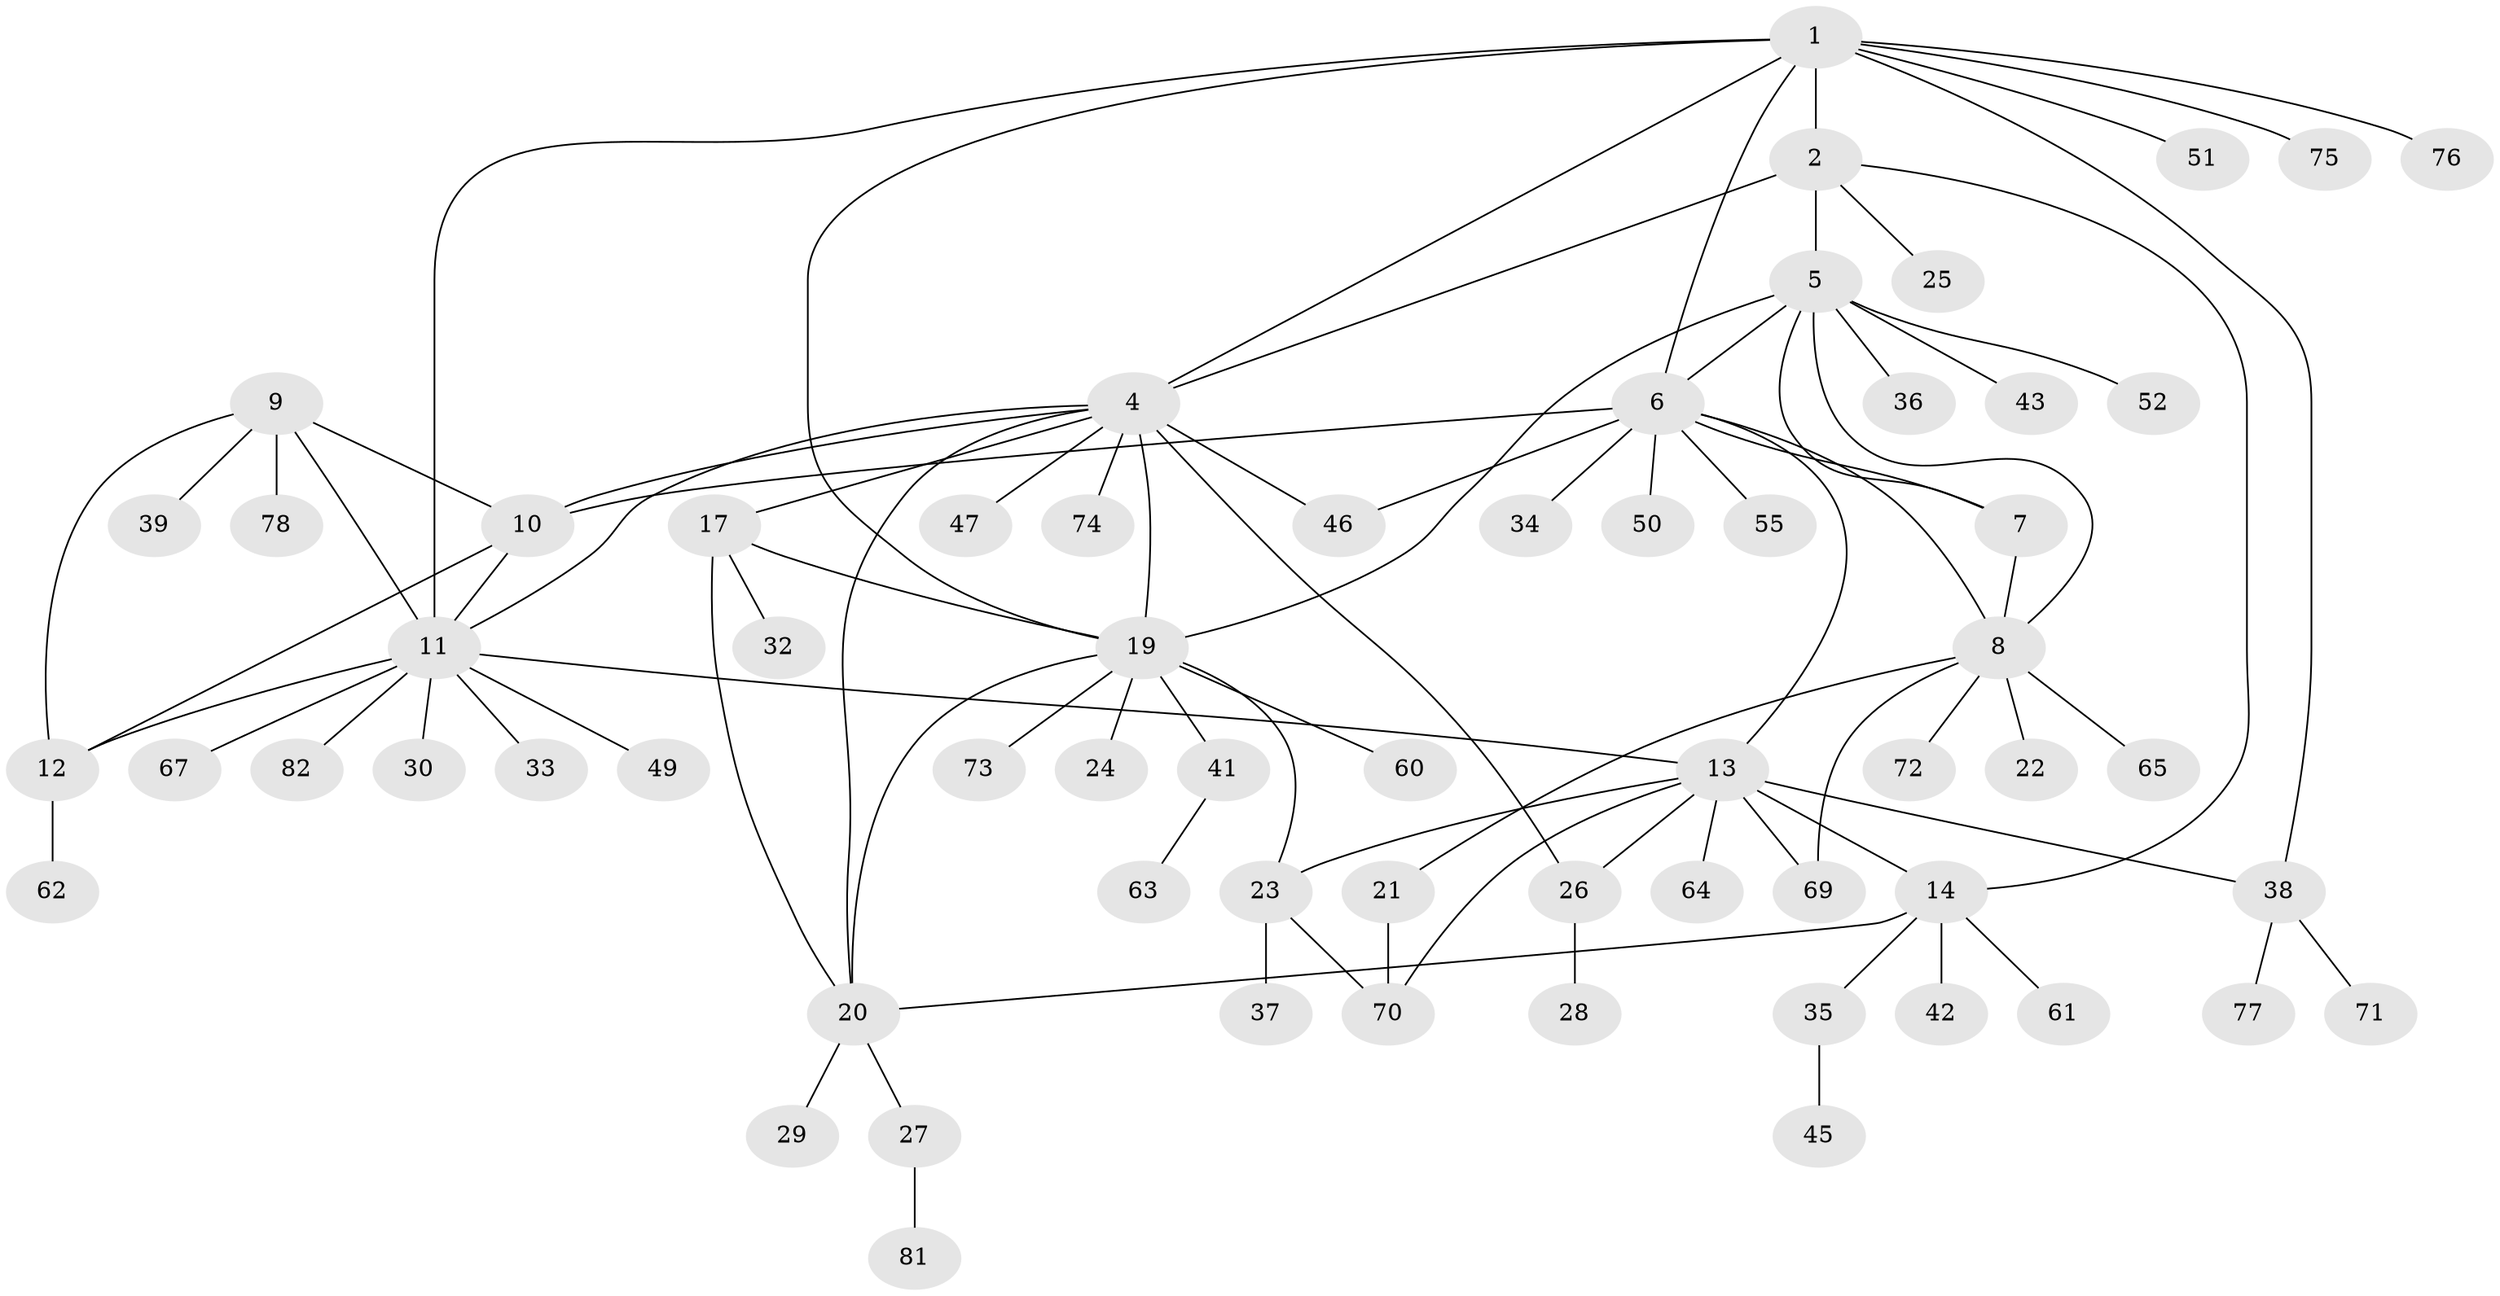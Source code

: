 // Generated by graph-tools (version 1.1) at 2025/52/02/27/25 19:52:17]
// undirected, 64 vertices, 89 edges
graph export_dot {
graph [start="1"]
  node [color=gray90,style=filled];
  1 [super="+40"];
  2 [super="+3"];
  4 [super="+18"];
  5 [super="+48"];
  6 [super="+44"];
  7;
  8 [super="+80"];
  9 [super="+66"];
  10 [super="+53"];
  11 [super="+58"];
  12;
  13 [super="+16"];
  14 [super="+15"];
  17;
  19 [super="+59"];
  20 [super="+83"];
  21 [super="+31"];
  22;
  23 [super="+79"];
  24;
  25;
  26 [super="+57"];
  27;
  28;
  29;
  30 [super="+68"];
  32;
  33;
  34;
  35;
  36;
  37;
  38 [super="+54"];
  39;
  41;
  42;
  43;
  45;
  46;
  47;
  49 [super="+56"];
  50;
  51;
  52;
  55;
  60;
  61;
  62;
  63;
  64;
  65;
  67;
  69;
  70;
  71;
  72;
  73;
  74;
  75;
  76;
  77;
  78;
  81;
  82;
  1 -- 2 [weight=2];
  1 -- 4;
  1 -- 11;
  1 -- 38;
  1 -- 51;
  1 -- 75;
  1 -- 76;
  1 -- 6;
  1 -- 19;
  2 -- 4 [weight=2];
  2 -- 14;
  2 -- 25;
  2 -- 5;
  4 -- 46;
  4 -- 47;
  4 -- 74;
  4 -- 11;
  4 -- 17;
  4 -- 19;
  4 -- 20;
  4 -- 10;
  4 -- 26;
  5 -- 6;
  5 -- 7;
  5 -- 8;
  5 -- 19;
  5 -- 36;
  5 -- 43;
  5 -- 52;
  6 -- 7;
  6 -- 8;
  6 -- 10;
  6 -- 34;
  6 -- 46;
  6 -- 50;
  6 -- 55;
  6 -- 13;
  7 -- 8;
  8 -- 21;
  8 -- 22;
  8 -- 65;
  8 -- 69;
  8 -- 72;
  9 -- 10;
  9 -- 11;
  9 -- 12;
  9 -- 39;
  9 -- 78;
  10 -- 11;
  10 -- 12;
  11 -- 12;
  11 -- 30;
  11 -- 33;
  11 -- 49;
  11 -- 67;
  11 -- 82;
  11 -- 13;
  12 -- 62;
  13 -- 14 [weight=4];
  13 -- 26;
  13 -- 64;
  13 -- 69;
  13 -- 70;
  13 -- 38;
  13 -- 23;
  14 -- 35;
  14 -- 42;
  14 -- 61;
  14 -- 20;
  17 -- 19;
  17 -- 20;
  17 -- 32;
  19 -- 20;
  19 -- 23;
  19 -- 24;
  19 -- 41;
  19 -- 60;
  19 -- 73;
  20 -- 27;
  20 -- 29;
  21 -- 70;
  23 -- 37;
  23 -- 70;
  26 -- 28;
  27 -- 81;
  35 -- 45;
  38 -- 71;
  38 -- 77;
  41 -- 63;
}
